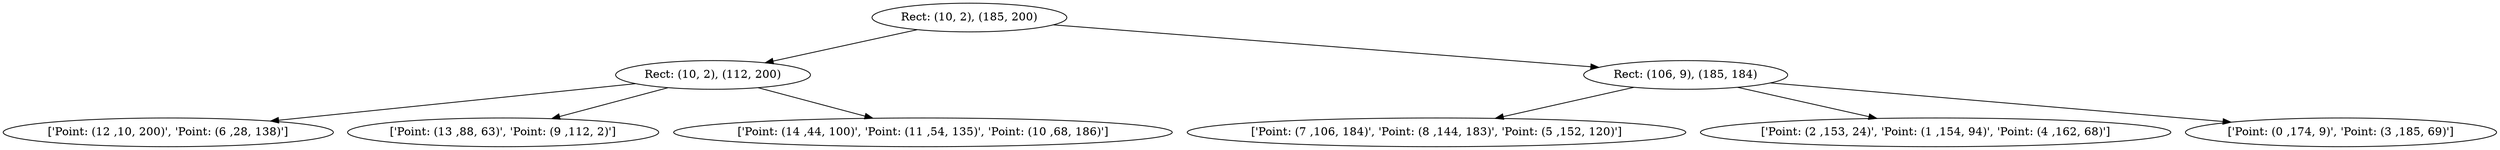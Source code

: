 digraph {
	<__main__.Node object at 0x7f0588b01518> [label="Rect: (10, 2), (185, 200)"]
	<__main__.Node object at 0x7f0588b010f0> [label="Rect: (10, 2), (112, 200)"]
	<__main__.Node object at 0x7f0586921978> [label="['Point: (12 ,10, 200)', 'Point: (6 ,28, 138)']"]
	<__main__.Node object at 0x7f0588b010f0> -> <__main__.Node object at 0x7f0586921978>
	<__main__.Node object at 0x7f0588b01198> [label="['Point: (13 ,88, 63)', 'Point: (9 ,112, 2)']"]
	<__main__.Node object at 0x7f0588b010f0> -> <__main__.Node object at 0x7f0588b01198>
	<__main__.Node object at 0x7f0588b015c0> [label="['Point: (14 ,44, 100)', 'Point: (11 ,54, 135)', 'Point: (10 ,68, 186)']"]
	<__main__.Node object at 0x7f0588b010f0> -> <__main__.Node object at 0x7f0588b015c0>
	<__main__.Node object at 0x7f0588b01518> -> <__main__.Node object at 0x7f0588b010f0>
	<__main__.Node object at 0x7f0588b014a8> [label="Rect: (106, 9), (185, 184)"]
	<__main__.Node object at 0x7f0588b01320> [label="['Point: (7 ,106, 184)', 'Point: (8 ,144, 183)', 'Point: (5 ,152, 120)']"]
	<__main__.Node object at 0x7f0588b014a8> -> <__main__.Node object at 0x7f0588b01320>
	<__main__.Node object at 0x7f0588b01438> [label="['Point: (2 ,153, 24)', 'Point: (1 ,154, 94)', 'Point: (4 ,162, 68)']"]
	<__main__.Node object at 0x7f0588b014a8> -> <__main__.Node object at 0x7f0588b01438>
	<__main__.Node object at 0x7f0588b01080> [label="['Point: (0 ,174, 9)', 'Point: (3 ,185, 69)']"]
	<__main__.Node object at 0x7f0588b014a8> -> <__main__.Node object at 0x7f0588b01080>
	<__main__.Node object at 0x7f0588b01518> -> <__main__.Node object at 0x7f0588b014a8>
}
